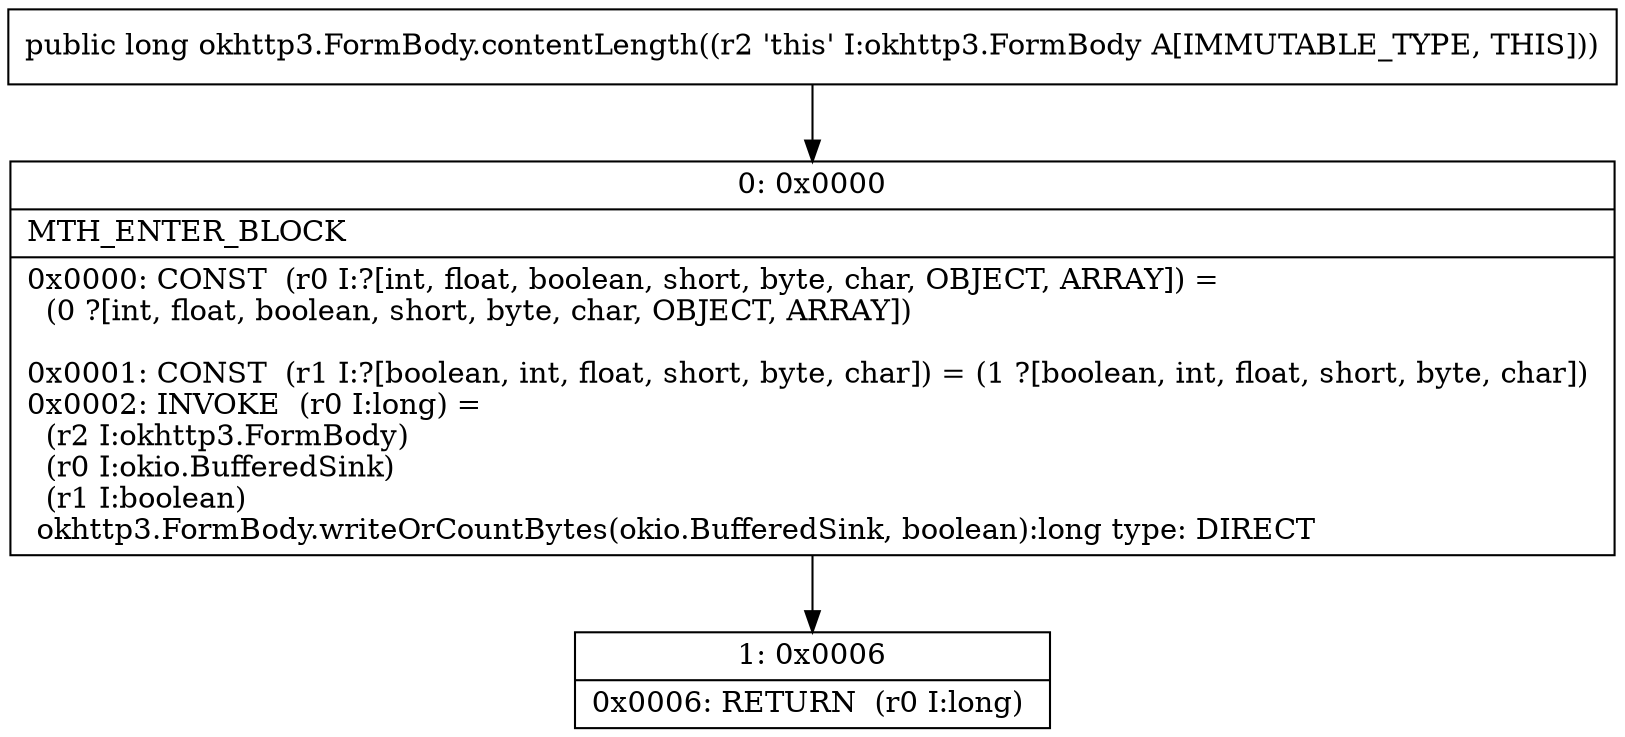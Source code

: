 digraph "CFG forokhttp3.FormBody.contentLength()J" {
Node_0 [shape=record,label="{0\:\ 0x0000|MTH_ENTER_BLOCK\l|0x0000: CONST  (r0 I:?[int, float, boolean, short, byte, char, OBJECT, ARRAY]) = \l  (0 ?[int, float, boolean, short, byte, char, OBJECT, ARRAY])\l \l0x0001: CONST  (r1 I:?[boolean, int, float, short, byte, char]) = (1 ?[boolean, int, float, short, byte, char]) \l0x0002: INVOKE  (r0 I:long) = \l  (r2 I:okhttp3.FormBody)\l  (r0 I:okio.BufferedSink)\l  (r1 I:boolean)\l okhttp3.FormBody.writeOrCountBytes(okio.BufferedSink, boolean):long type: DIRECT \l}"];
Node_1 [shape=record,label="{1\:\ 0x0006|0x0006: RETURN  (r0 I:long) \l}"];
MethodNode[shape=record,label="{public long okhttp3.FormBody.contentLength((r2 'this' I:okhttp3.FormBody A[IMMUTABLE_TYPE, THIS])) }"];
MethodNode -> Node_0;
Node_0 -> Node_1;
}

